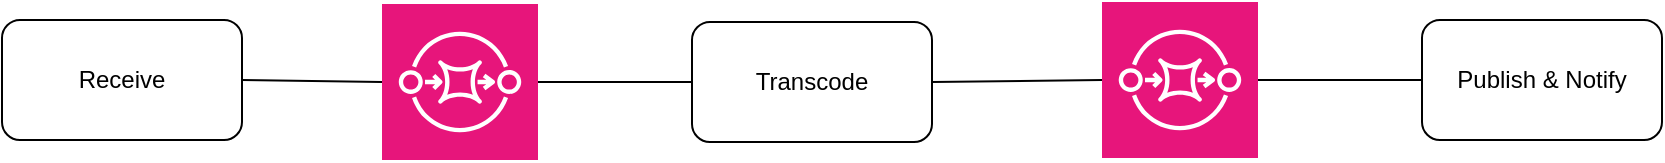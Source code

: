 <mxfile version="22.1.11" type="github">
  <diagram name="Page-1" id="2YBvvXClWsGukQMizWep">
    <mxGraphModel dx="794" dy="2612" grid="1" gridSize="10" guides="1" tooltips="1" connect="1" arrows="1" fold="1" page="1" pageScale="1" pageWidth="850" pageHeight="1100" math="0" shadow="0">
      <root>
        <mxCell id="0" />
        <mxCell id="1" parent="0" />
        <mxCell id="qMFdNoZjd1FySm_rqLJS-1" value="Receive" style="rounded=1;whiteSpace=wrap;html=1;" vertex="1" parent="1">
          <mxGeometry x="40" y="-1441" width="120" height="60" as="geometry" />
        </mxCell>
        <mxCell id="qMFdNoZjd1FySm_rqLJS-2" value="" style="sketch=0;points=[[0,0,0],[0.25,0,0],[0.5,0,0],[0.75,0,0],[1,0,0],[0,1,0],[0.25,1,0],[0.5,1,0],[0.75,1,0],[1,1,0],[0,0.25,0],[0,0.5,0],[0,0.75,0],[1,0.25,0],[1,0.5,0],[1,0.75,0]];outlineConnect=0;fontColor=#232F3E;fillColor=#E7157B;strokeColor=#ffffff;dashed=0;verticalLabelPosition=bottom;verticalAlign=top;align=center;html=1;fontSize=12;fontStyle=0;aspect=fixed;shape=mxgraph.aws4.resourceIcon;resIcon=mxgraph.aws4.sqs;" vertex="1" parent="1">
          <mxGeometry x="590" y="-1450" width="78" height="78" as="geometry" />
        </mxCell>
        <mxCell id="qMFdNoZjd1FySm_rqLJS-3" value="" style="sketch=0;points=[[0,0,0],[0.25,0,0],[0.5,0,0],[0.75,0,0],[1,0,0],[0,1,0],[0.25,1,0],[0.5,1,0],[0.75,1,0],[1,1,0],[0,0.25,0],[0,0.5,0],[0,0.75,0],[1,0.25,0],[1,0.5,0],[1,0.75,0]];outlineConnect=0;fontColor=#232F3E;fillColor=#E7157B;strokeColor=#ffffff;dashed=0;verticalLabelPosition=bottom;verticalAlign=top;align=center;html=1;fontSize=12;fontStyle=0;aspect=fixed;shape=mxgraph.aws4.resourceIcon;resIcon=mxgraph.aws4.sqs;" vertex="1" parent="1">
          <mxGeometry x="230" y="-1449" width="78" height="78" as="geometry" />
        </mxCell>
        <mxCell id="qMFdNoZjd1FySm_rqLJS-4" value="Transcode" style="rounded=1;whiteSpace=wrap;html=1;" vertex="1" parent="1">
          <mxGeometry x="385" y="-1440" width="120" height="60" as="geometry" />
        </mxCell>
        <mxCell id="qMFdNoZjd1FySm_rqLJS-5" value="Publish &amp;amp; Notify" style="rounded=1;whiteSpace=wrap;html=1;" vertex="1" parent="1">
          <mxGeometry x="750" y="-1441" width="120" height="60" as="geometry" />
        </mxCell>
        <mxCell id="qMFdNoZjd1FySm_rqLJS-6" value="" style="endArrow=none;html=1;rounded=0;exitX=1;exitY=0.5;exitDx=0;exitDy=0;entryX=0;entryY=0.5;entryDx=0;entryDy=0;entryPerimeter=0;" edge="1" parent="1" source="qMFdNoZjd1FySm_rqLJS-1" target="qMFdNoZjd1FySm_rqLJS-3">
          <mxGeometry width="50" height="50" relative="1" as="geometry">
            <mxPoint x="390" y="-1401" as="sourcePoint" />
            <mxPoint x="440" y="-1451" as="targetPoint" />
          </mxGeometry>
        </mxCell>
        <mxCell id="qMFdNoZjd1FySm_rqLJS-7" value="" style="endArrow=none;html=1;rounded=0;exitX=1;exitY=0.5;exitDx=0;exitDy=0;exitPerimeter=0;entryX=0;entryY=0.5;entryDx=0;entryDy=0;" edge="1" parent="1" source="qMFdNoZjd1FySm_rqLJS-3" target="qMFdNoZjd1FySm_rqLJS-4">
          <mxGeometry width="50" height="50" relative="1" as="geometry">
            <mxPoint x="390" y="-1401" as="sourcePoint" />
            <mxPoint x="440" y="-1451" as="targetPoint" />
          </mxGeometry>
        </mxCell>
        <mxCell id="qMFdNoZjd1FySm_rqLJS-8" value="" style="endArrow=none;html=1;rounded=0;exitX=1;exitY=0.5;exitDx=0;exitDy=0;entryX=0;entryY=0.5;entryDx=0;entryDy=0;entryPerimeter=0;" edge="1" parent="1" source="qMFdNoZjd1FySm_rqLJS-4" target="qMFdNoZjd1FySm_rqLJS-2">
          <mxGeometry width="50" height="50" relative="1" as="geometry">
            <mxPoint x="390" y="-1401" as="sourcePoint" />
            <mxPoint x="440" y="-1451" as="targetPoint" />
          </mxGeometry>
        </mxCell>
        <mxCell id="qMFdNoZjd1FySm_rqLJS-9" value="" style="endArrow=none;html=1;rounded=0;entryX=1;entryY=0.5;entryDx=0;entryDy=0;entryPerimeter=0;exitX=0;exitY=0.5;exitDx=0;exitDy=0;" edge="1" parent="1" source="qMFdNoZjd1FySm_rqLJS-5" target="qMFdNoZjd1FySm_rqLJS-2">
          <mxGeometry width="50" height="50" relative="1" as="geometry">
            <mxPoint x="390" y="-1401" as="sourcePoint" />
            <mxPoint x="440" y="-1451" as="targetPoint" />
          </mxGeometry>
        </mxCell>
      </root>
    </mxGraphModel>
  </diagram>
</mxfile>

